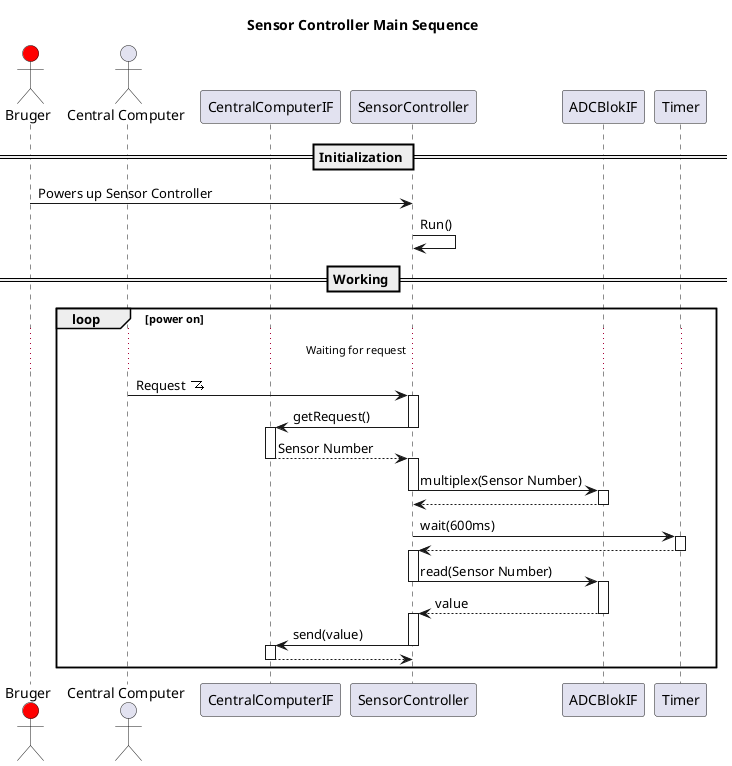 @startuml
title Sensor Controller Main Sequence

skinparam shadowing false
skinparam MaxMessageSize 10000

actor Bruger #red
actor CC as "Central Computer" 
participant CCIF as "CentralComputerIF"
participant SC as "SensorController"
participant ADC as "ADCBlokIF"
participant Timer as "Timer"


sprite $interruptzigzag [16x16/16] {
    0000000000000000
    0000000000000000
    0000000000000000
    0000000000000000
    000FFFFFFFFFFF00
    000000000000F000
    00000000000F0000
    0000000000F00000
    000000000F000F00
    00000000F00000F0
    0000000FFFFFFFFF
    00000000000000F0
    0000000000000F00
    0000000000000000
    0000000000000000
    0000000000000000
    }
== Initialization ==
Bruger -> SC : Powers up Sensor Controller 
SC -> SC : Run()
== Working ==
loop  power on
... Waiting for request ...
CC -> SC : Request <$interruptzigzag>
activate SC 
SC -> CCIF : getRequest()
deactivate SC
activate CCIF
CCIF --> SC : Sensor Number
deactivate CCIF 
activate SC 
SC -> ADC : multiplex(Sensor Number)
deactivate SC
activate ADC 
ADC --> SC : 
deactivate ADC
SC -> Timer : wait(600ms)
activate Timer
Timer --> SC : 
deactivate Timer
activate SC
SC -> ADC : read(Sensor Number)
deactivate SC
activate ADC 
ADC --> SC : value
deactivate ADC 
activate SC 
SC -> CCIF : send(value)
deactivate SC 
activate CCIF
CCIF --> SC :
deactivate CCIF
end loop







@enduml